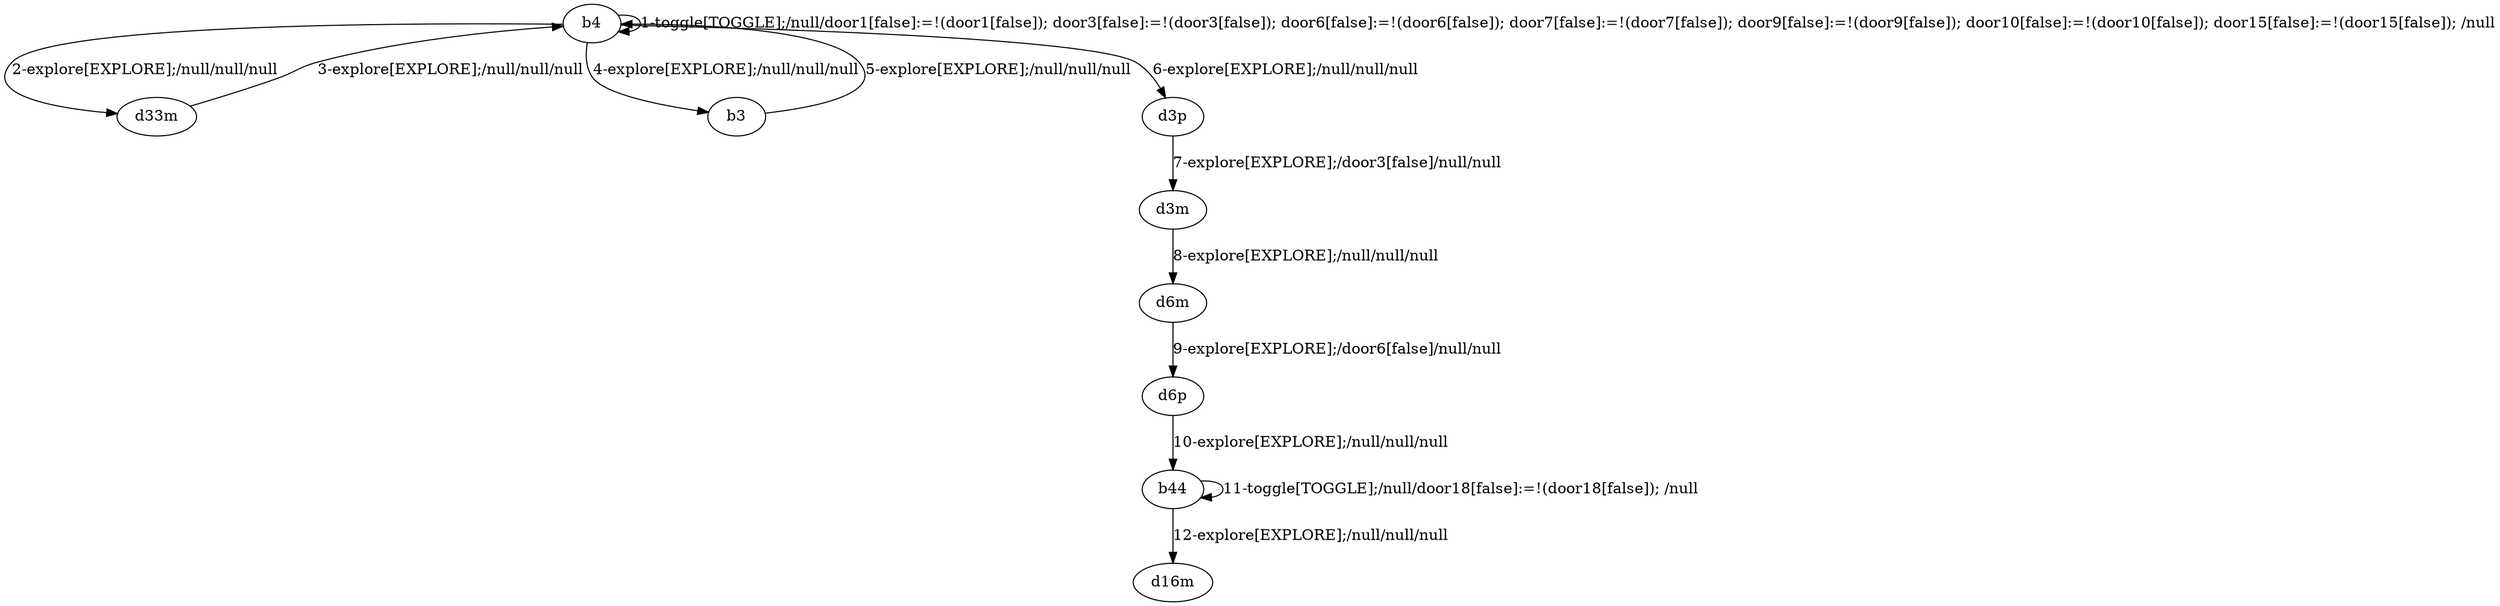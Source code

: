 # Total number of goals covered by this test: 4
# d6p --> b44
# d6m --> d6p
# b44 --> d16m
# b44 --> b44

digraph g {
"b4" -> "b4" [label = "1-toggle[TOGGLE];/null/door1[false]:=!(door1[false]); door3[false]:=!(door3[false]); door6[false]:=!(door6[false]); door7[false]:=!(door7[false]); door9[false]:=!(door9[false]); door10[false]:=!(door10[false]); door15[false]:=!(door15[false]); /null"];
"b4" -> "d33m" [label = "2-explore[EXPLORE];/null/null/null"];
"d33m" -> "b4" [label = "3-explore[EXPLORE];/null/null/null"];
"b4" -> "b3" [label = "4-explore[EXPLORE];/null/null/null"];
"b3" -> "b4" [label = "5-explore[EXPLORE];/null/null/null"];
"b4" -> "d3p" [label = "6-explore[EXPLORE];/null/null/null"];
"d3p" -> "d3m" [label = "7-explore[EXPLORE];/door3[false]/null/null"];
"d3m" -> "d6m" [label = "8-explore[EXPLORE];/null/null/null"];
"d6m" -> "d6p" [label = "9-explore[EXPLORE];/door6[false]/null/null"];
"d6p" -> "b44" [label = "10-explore[EXPLORE];/null/null/null"];
"b44" -> "b44" [label = "11-toggle[TOGGLE];/null/door18[false]:=!(door18[false]); /null"];
"b44" -> "d16m" [label = "12-explore[EXPLORE];/null/null/null"];
}
